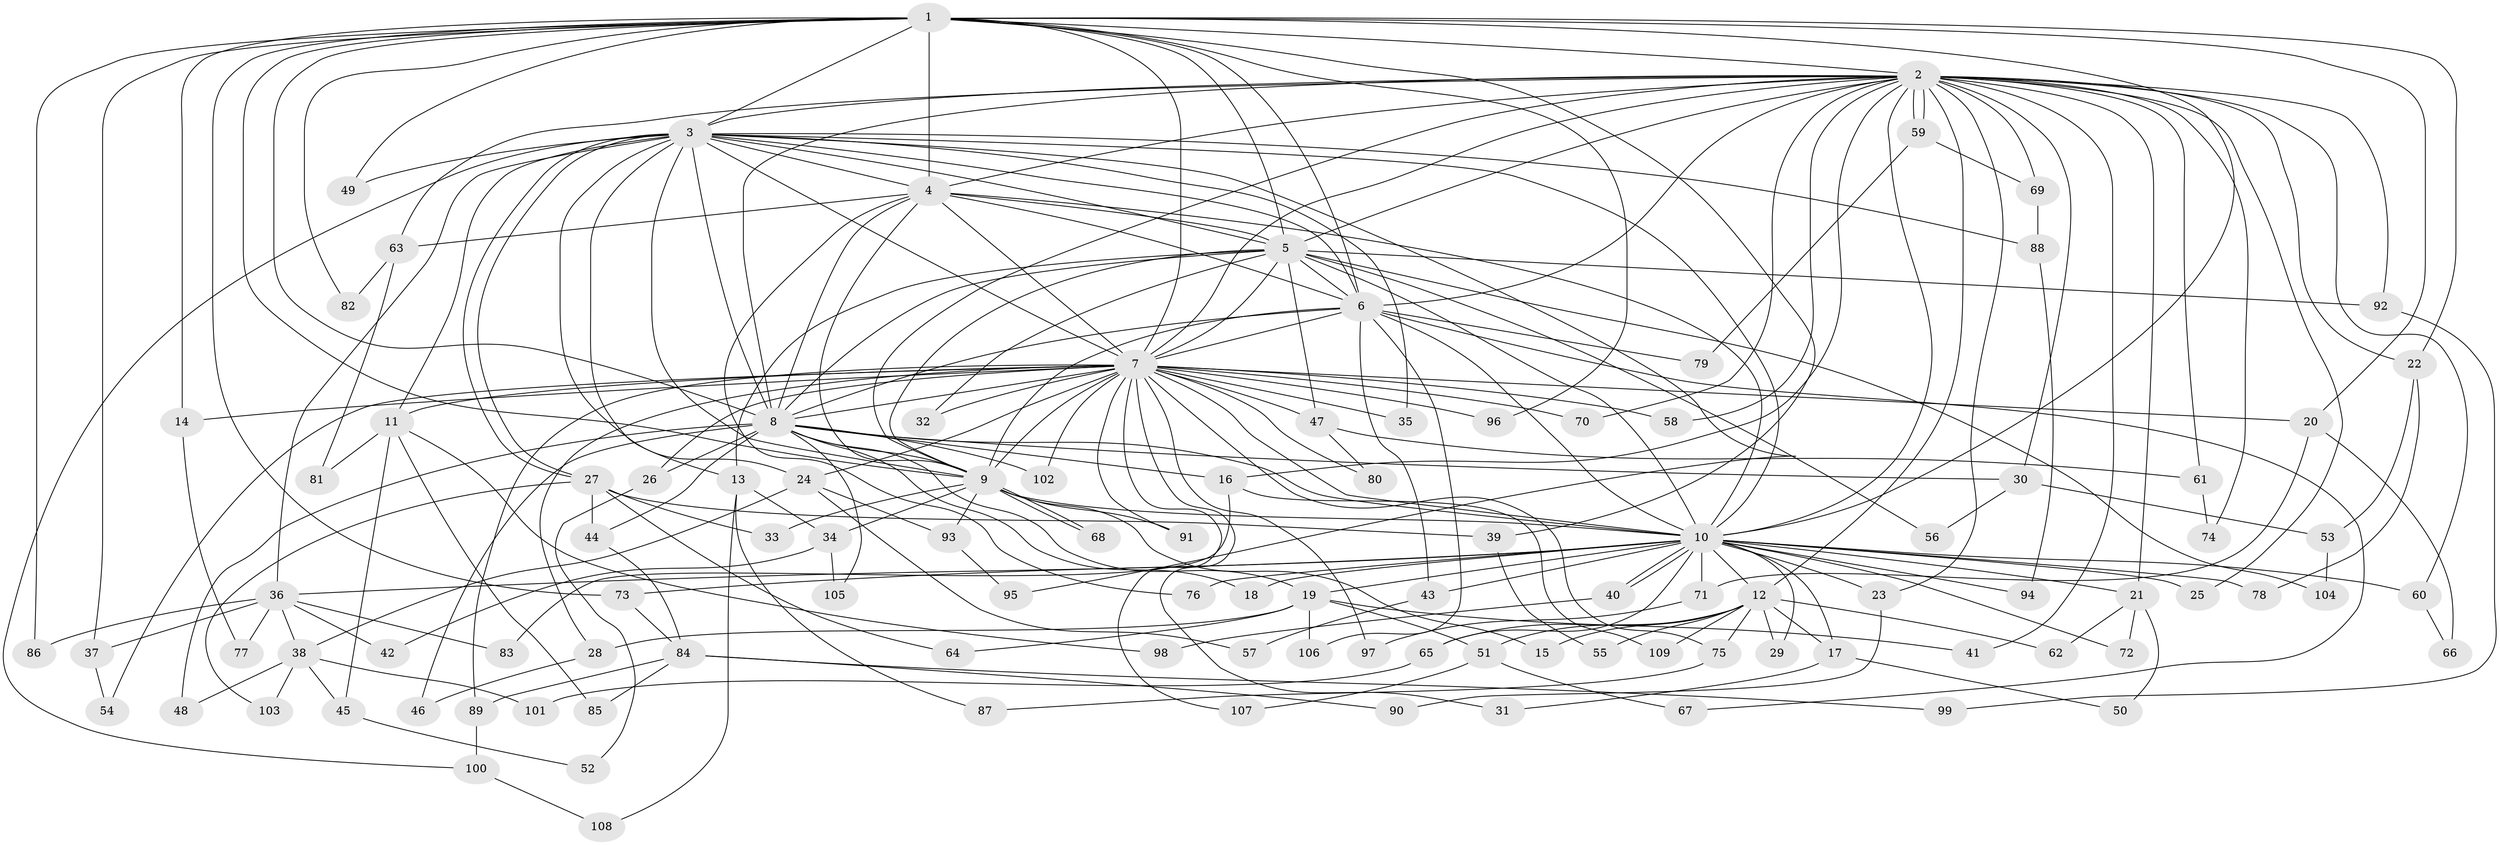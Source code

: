 // Generated by graph-tools (version 1.1) at 2025/14/03/09/25 04:14:19]
// undirected, 109 vertices, 243 edges
graph export_dot {
graph [start="1"]
  node [color=gray90,style=filled];
  1;
  2;
  3;
  4;
  5;
  6;
  7;
  8;
  9;
  10;
  11;
  12;
  13;
  14;
  15;
  16;
  17;
  18;
  19;
  20;
  21;
  22;
  23;
  24;
  25;
  26;
  27;
  28;
  29;
  30;
  31;
  32;
  33;
  34;
  35;
  36;
  37;
  38;
  39;
  40;
  41;
  42;
  43;
  44;
  45;
  46;
  47;
  48;
  49;
  50;
  51;
  52;
  53;
  54;
  55;
  56;
  57;
  58;
  59;
  60;
  61;
  62;
  63;
  64;
  65;
  66;
  67;
  68;
  69;
  70;
  71;
  72;
  73;
  74;
  75;
  76;
  77;
  78;
  79;
  80;
  81;
  82;
  83;
  84;
  85;
  86;
  87;
  88;
  89;
  90;
  91;
  92;
  93;
  94;
  95;
  96;
  97;
  98;
  99;
  100;
  101;
  102;
  103;
  104;
  105;
  106;
  107;
  108;
  109;
  1 -- 2;
  1 -- 3;
  1 -- 4;
  1 -- 5;
  1 -- 6;
  1 -- 7;
  1 -- 8;
  1 -- 9;
  1 -- 10;
  1 -- 14;
  1 -- 20;
  1 -- 22;
  1 -- 37;
  1 -- 39;
  1 -- 49;
  1 -- 73;
  1 -- 82;
  1 -- 86;
  1 -- 96;
  2 -- 3;
  2 -- 4;
  2 -- 5;
  2 -- 6;
  2 -- 7;
  2 -- 8;
  2 -- 9;
  2 -- 10;
  2 -- 12;
  2 -- 16;
  2 -- 21;
  2 -- 22;
  2 -- 23;
  2 -- 25;
  2 -- 30;
  2 -- 41;
  2 -- 58;
  2 -- 59;
  2 -- 59;
  2 -- 60;
  2 -- 61;
  2 -- 63;
  2 -- 69;
  2 -- 70;
  2 -- 74;
  2 -- 92;
  3 -- 4;
  3 -- 5;
  3 -- 6;
  3 -- 7;
  3 -- 8;
  3 -- 9;
  3 -- 10;
  3 -- 11;
  3 -- 13;
  3 -- 24;
  3 -- 27;
  3 -- 27;
  3 -- 35;
  3 -- 36;
  3 -- 49;
  3 -- 88;
  3 -- 95;
  3 -- 100;
  4 -- 5;
  4 -- 6;
  4 -- 7;
  4 -- 8;
  4 -- 9;
  4 -- 10;
  4 -- 63;
  4 -- 76;
  5 -- 6;
  5 -- 7;
  5 -- 8;
  5 -- 9;
  5 -- 10;
  5 -- 13;
  5 -- 32;
  5 -- 47;
  5 -- 56;
  5 -- 92;
  5 -- 104;
  6 -- 7;
  6 -- 8;
  6 -- 9;
  6 -- 10;
  6 -- 43;
  6 -- 67;
  6 -- 79;
  6 -- 106;
  7 -- 8;
  7 -- 9;
  7 -- 10;
  7 -- 11;
  7 -- 14;
  7 -- 20;
  7 -- 24;
  7 -- 26;
  7 -- 28;
  7 -- 31;
  7 -- 32;
  7 -- 35;
  7 -- 47;
  7 -- 54;
  7 -- 58;
  7 -- 70;
  7 -- 75;
  7 -- 80;
  7 -- 89;
  7 -- 91;
  7 -- 96;
  7 -- 97;
  7 -- 102;
  7 -- 107;
  8 -- 9;
  8 -- 10;
  8 -- 16;
  8 -- 18;
  8 -- 19;
  8 -- 26;
  8 -- 30;
  8 -- 44;
  8 -- 46;
  8 -- 48;
  8 -- 102;
  8 -- 105;
  9 -- 10;
  9 -- 15;
  9 -- 33;
  9 -- 34;
  9 -- 68;
  9 -- 68;
  9 -- 91;
  9 -- 93;
  10 -- 12;
  10 -- 17;
  10 -- 18;
  10 -- 19;
  10 -- 21;
  10 -- 23;
  10 -- 25;
  10 -- 29;
  10 -- 36;
  10 -- 40;
  10 -- 40;
  10 -- 43;
  10 -- 60;
  10 -- 65;
  10 -- 71;
  10 -- 72;
  10 -- 73;
  10 -- 76;
  10 -- 78;
  10 -- 94;
  11 -- 45;
  11 -- 81;
  11 -- 85;
  11 -- 98;
  12 -- 15;
  12 -- 17;
  12 -- 29;
  12 -- 51;
  12 -- 55;
  12 -- 62;
  12 -- 65;
  12 -- 75;
  12 -- 109;
  13 -- 34;
  13 -- 87;
  13 -- 108;
  14 -- 77;
  16 -- 83;
  16 -- 109;
  17 -- 31;
  17 -- 50;
  19 -- 28;
  19 -- 41;
  19 -- 51;
  19 -- 64;
  19 -- 106;
  20 -- 66;
  20 -- 71;
  21 -- 50;
  21 -- 62;
  21 -- 72;
  22 -- 53;
  22 -- 78;
  23 -- 90;
  24 -- 38;
  24 -- 57;
  24 -- 93;
  26 -- 52;
  27 -- 33;
  27 -- 39;
  27 -- 44;
  27 -- 64;
  27 -- 103;
  28 -- 46;
  30 -- 53;
  30 -- 56;
  34 -- 42;
  34 -- 105;
  36 -- 37;
  36 -- 38;
  36 -- 42;
  36 -- 77;
  36 -- 83;
  36 -- 86;
  37 -- 54;
  38 -- 45;
  38 -- 48;
  38 -- 101;
  38 -- 103;
  39 -- 55;
  40 -- 98;
  43 -- 57;
  44 -- 84;
  45 -- 52;
  47 -- 61;
  47 -- 80;
  51 -- 67;
  51 -- 107;
  53 -- 104;
  59 -- 69;
  59 -- 79;
  60 -- 66;
  61 -- 74;
  63 -- 81;
  63 -- 82;
  65 -- 101;
  69 -- 88;
  71 -- 97;
  73 -- 84;
  75 -- 87;
  84 -- 85;
  84 -- 89;
  84 -- 90;
  84 -- 99;
  88 -- 94;
  89 -- 100;
  92 -- 99;
  93 -- 95;
  100 -- 108;
}
